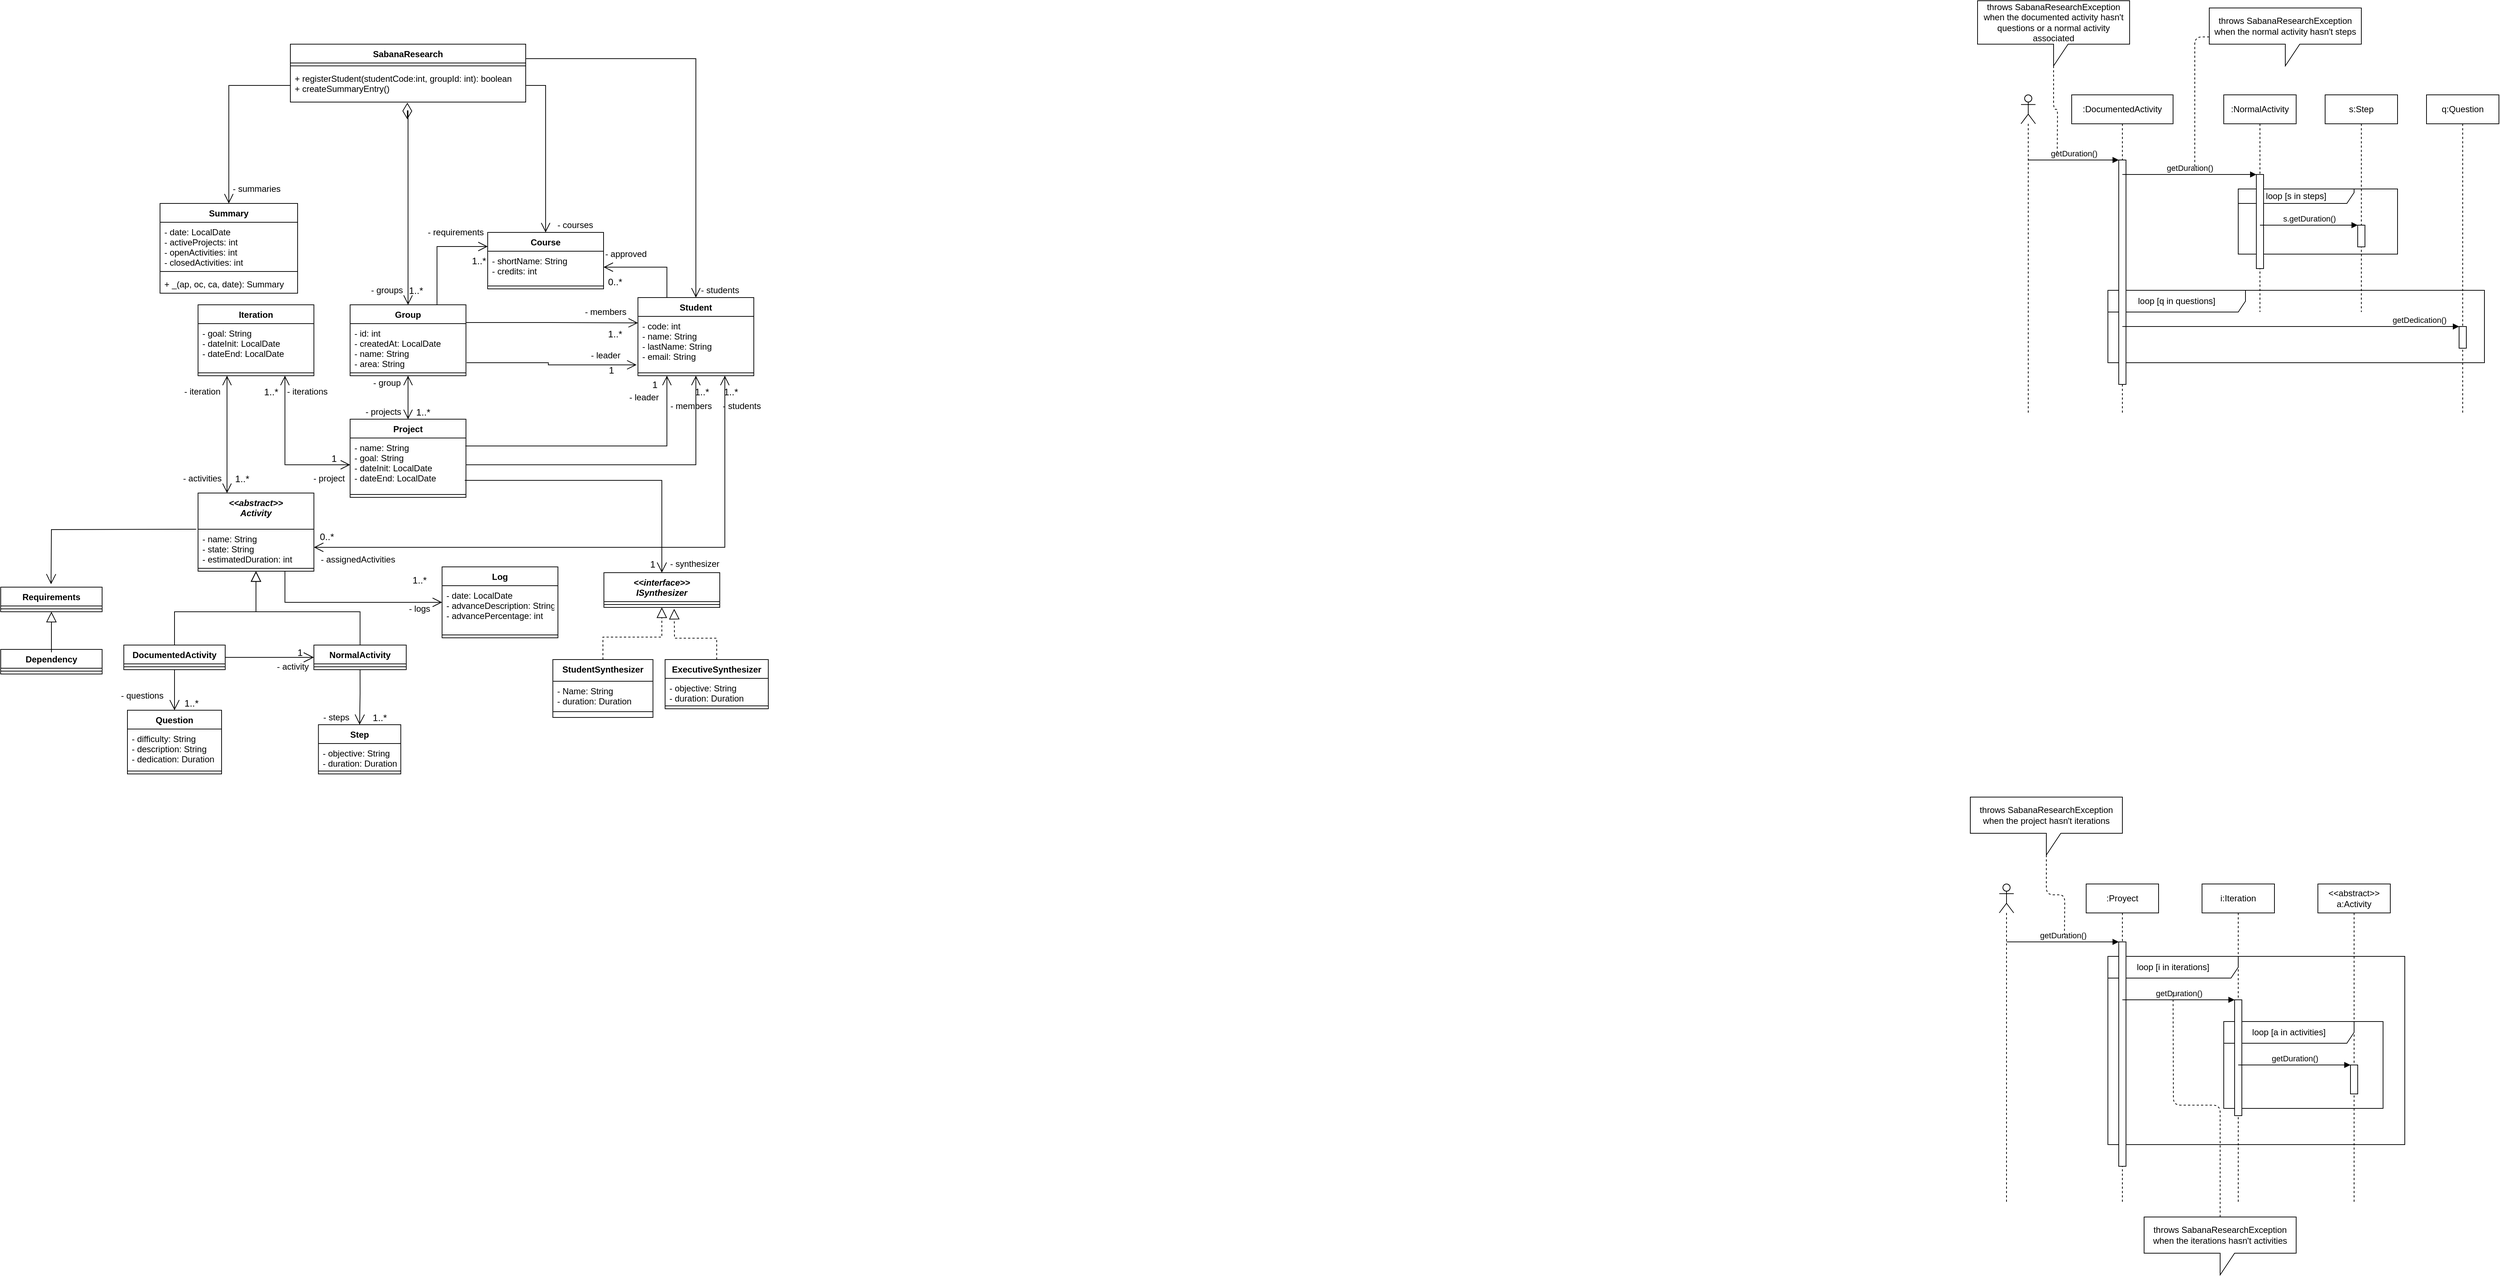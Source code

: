 <mxfile version="14.6.6" type="github">
  <diagram id="BMrYBfoX8CHqtKJXn9eS" name="Page-1">
    <mxGraphModel dx="4963" dy="1802" grid="1" gridSize="10" guides="1" tooltips="1" connect="1" arrows="1" fold="1" page="1" pageScale="1" pageWidth="850" pageHeight="1100" math="0" shadow="0">
      <root>
        <mxCell id="0" />
        <mxCell id="1" parent="0" />
        <mxCell id="fffcVS3mCHa0CQ3i0ZVS-40" value="loop [i in iterations]" style="shape=umlFrame;whiteSpace=wrap;html=1;width=180;height=30;" parent="1" vertex="1">
          <mxGeometry x="200" y="230" width="410" height="260" as="geometry" />
        </mxCell>
        <mxCell id="fffcVS3mCHa0CQ3i0ZVS-41" value="loop [a in activities]" style="shape=umlFrame;whiteSpace=wrap;html=1;width=180;height=30;" parent="1" vertex="1">
          <mxGeometry x="360" y="320" width="220" height="120" as="geometry" />
        </mxCell>
        <mxCell id="fffcVS3mCHa0CQ3i0ZVS-39" value="loop [q in questions]" style="shape=umlFrame;whiteSpace=wrap;html=1;width=190;height=30;" parent="1" vertex="1">
          <mxGeometry x="200" y="-690" width="520" height="100" as="geometry" />
        </mxCell>
        <mxCell id="fffcVS3mCHa0CQ3i0ZVS-33" value="loop [s in steps]" style="shape=umlFrame;whiteSpace=wrap;html=1;width=160;height=20;" parent="1" vertex="1">
          <mxGeometry x="380" y="-830" width="220" height="90" as="geometry" />
        </mxCell>
        <mxCell id="fffcVS3mCHa0CQ3i0ZVS-1" value="" style="shape=umlLifeline;participant=umlActor;perimeter=lifelinePerimeter;whiteSpace=wrap;html=1;container=1;collapsible=0;recursiveResize=0;verticalAlign=top;spacingTop=36;outlineConnect=0;" parent="1" vertex="1">
          <mxGeometry x="50" y="130" width="20" height="440" as="geometry" />
        </mxCell>
        <mxCell id="fffcVS3mCHa0CQ3i0ZVS-2" value=":Proyect" style="shape=umlLifeline;perimeter=lifelinePerimeter;whiteSpace=wrap;html=1;container=1;collapsible=0;recursiveResize=0;outlineConnect=0;" parent="1" vertex="1">
          <mxGeometry x="170" y="130" width="100" height="440" as="geometry" />
        </mxCell>
        <mxCell id="fffcVS3mCHa0CQ3i0ZVS-3" value="" style="html=1;points=[];perimeter=orthogonalPerimeter;" parent="fffcVS3mCHa0CQ3i0ZVS-2" vertex="1">
          <mxGeometry x="45" y="80" width="10" height="310" as="geometry" />
        </mxCell>
        <mxCell id="fffcVS3mCHa0CQ3i0ZVS-4" value="getDuration()" style="html=1;verticalAlign=bottom;endArrow=block;entryX=0;entryY=0;" parent="1" source="fffcVS3mCHa0CQ3i0ZVS-1" target="fffcVS3mCHa0CQ3i0ZVS-3" edge="1">
          <mxGeometry relative="1" as="geometry">
            <mxPoint x="145" y="210" as="sourcePoint" />
          </mxGeometry>
        </mxCell>
        <mxCell id="fffcVS3mCHa0CQ3i0ZVS-6" value="i:Iteration" style="shape=umlLifeline;perimeter=lifelinePerimeter;whiteSpace=wrap;html=1;container=1;collapsible=0;recursiveResize=0;outlineConnect=0;" parent="1" vertex="1">
          <mxGeometry x="330" y="130" width="100" height="440" as="geometry" />
        </mxCell>
        <mxCell id="fffcVS3mCHa0CQ3i0ZVS-8" value="" style="html=1;points=[];perimeter=orthogonalPerimeter;" parent="fffcVS3mCHa0CQ3i0ZVS-6" vertex="1">
          <mxGeometry x="45" y="160" width="10" height="160" as="geometry" />
        </mxCell>
        <mxCell id="fffcVS3mCHa0CQ3i0ZVS-9" value="getDuration()" style="html=1;verticalAlign=bottom;endArrow=block;entryX=0;entryY=0;" parent="1" source="fffcVS3mCHa0CQ3i0ZVS-2" target="fffcVS3mCHa0CQ3i0ZVS-8" edge="1">
          <mxGeometry relative="1" as="geometry">
            <mxPoint x="305" y="290" as="sourcePoint" />
          </mxGeometry>
        </mxCell>
        <mxCell id="fffcVS3mCHa0CQ3i0ZVS-11" value="&amp;lt;&amp;lt;abstract&amp;gt;&amp;gt;&lt;br&gt;a:Activity" style="shape=umlLifeline;perimeter=lifelinePerimeter;whiteSpace=wrap;html=1;container=1;collapsible=0;recursiveResize=0;outlineConnect=0;" parent="1" vertex="1">
          <mxGeometry x="490" y="130" width="100" height="440" as="geometry" />
        </mxCell>
        <mxCell id="fffcVS3mCHa0CQ3i0ZVS-13" value="" style="html=1;points=[];perimeter=orthogonalPerimeter;" parent="fffcVS3mCHa0CQ3i0ZVS-11" vertex="1">
          <mxGeometry x="45" y="250" width="10" height="40" as="geometry" />
        </mxCell>
        <mxCell id="fffcVS3mCHa0CQ3i0ZVS-14" value="getDuration()" style="html=1;verticalAlign=bottom;endArrow=block;entryX=0;entryY=0;" parent="1" source="fffcVS3mCHa0CQ3i0ZVS-6" target="fffcVS3mCHa0CQ3i0ZVS-13" edge="1">
          <mxGeometry relative="1" as="geometry">
            <mxPoint x="465" y="350" as="sourcePoint" />
          </mxGeometry>
        </mxCell>
        <mxCell id="fffcVS3mCHa0CQ3i0ZVS-16" value="" style="shape=umlLifeline;participant=umlActor;perimeter=lifelinePerimeter;whiteSpace=wrap;html=1;container=1;collapsible=0;recursiveResize=0;verticalAlign=top;spacingTop=36;outlineConnect=0;" parent="1" vertex="1">
          <mxGeometry x="80" y="-960" width="20" height="440" as="geometry" />
        </mxCell>
        <mxCell id="fffcVS3mCHa0CQ3i0ZVS-17" value=":DocumentedActivity" style="shape=umlLifeline;perimeter=lifelinePerimeter;whiteSpace=wrap;html=1;container=1;collapsible=0;recursiveResize=0;outlineConnect=0;" parent="1" vertex="1">
          <mxGeometry x="150" y="-960" width="140" height="440" as="geometry" />
        </mxCell>
        <mxCell id="fffcVS3mCHa0CQ3i0ZVS-18" value="" style="html=1;points=[];perimeter=orthogonalPerimeter;" parent="fffcVS3mCHa0CQ3i0ZVS-17" vertex="1">
          <mxGeometry x="65" y="90" width="10" height="310" as="geometry" />
        </mxCell>
        <mxCell id="fffcVS3mCHa0CQ3i0ZVS-19" value="getDuration()" style="html=1;verticalAlign=bottom;endArrow=block;entryX=0;entryY=0;" parent="1" source="fffcVS3mCHa0CQ3i0ZVS-16" target="fffcVS3mCHa0CQ3i0ZVS-18" edge="1">
          <mxGeometry relative="1" as="geometry">
            <mxPoint x="155" y="-870" as="sourcePoint" />
          </mxGeometry>
        </mxCell>
        <mxCell id="fffcVS3mCHa0CQ3i0ZVS-21" value=":NormalActivity" style="shape=umlLifeline;perimeter=lifelinePerimeter;whiteSpace=wrap;html=1;container=1;collapsible=0;recursiveResize=0;outlineConnect=0;" parent="1" vertex="1">
          <mxGeometry x="360" y="-960" width="100" height="300" as="geometry" />
        </mxCell>
        <mxCell id="fffcVS3mCHa0CQ3i0ZVS-22" value="" style="html=1;points=[];perimeter=orthogonalPerimeter;" parent="fffcVS3mCHa0CQ3i0ZVS-21" vertex="1">
          <mxGeometry x="45" y="110" width="10" height="130" as="geometry" />
        </mxCell>
        <mxCell id="fffcVS3mCHa0CQ3i0ZVS-23" value="getDuration()" style="html=1;verticalAlign=bottom;endArrow=block;entryX=0;entryY=0;" parent="1" source="fffcVS3mCHa0CQ3i0ZVS-17" target="fffcVS3mCHa0CQ3i0ZVS-22" edge="1">
          <mxGeometry relative="1" as="geometry">
            <mxPoint x="335" y="-850" as="sourcePoint" />
          </mxGeometry>
        </mxCell>
        <mxCell id="fffcVS3mCHa0CQ3i0ZVS-25" value="s:Step" style="shape=umlLifeline;perimeter=lifelinePerimeter;whiteSpace=wrap;html=1;container=1;collapsible=0;recursiveResize=0;outlineConnect=0;" parent="1" vertex="1">
          <mxGeometry x="500" y="-960" width="100" height="300" as="geometry" />
        </mxCell>
        <mxCell id="fffcVS3mCHa0CQ3i0ZVS-30" value="" style="html=1;points=[];perimeter=orthogonalPerimeter;" parent="fffcVS3mCHa0CQ3i0ZVS-25" vertex="1">
          <mxGeometry x="45" y="180" width="10" height="30" as="geometry" />
        </mxCell>
        <mxCell id="fffcVS3mCHa0CQ3i0ZVS-31" value="s.getDuration()" style="html=1;verticalAlign=bottom;endArrow=block;entryX=0;entryY=0;" parent="1" source="fffcVS3mCHa0CQ3i0ZVS-21" target="fffcVS3mCHa0CQ3i0ZVS-30" edge="1">
          <mxGeometry relative="1" as="geometry">
            <mxPoint x="475" y="-830" as="sourcePoint" />
          </mxGeometry>
        </mxCell>
        <mxCell id="fffcVS3mCHa0CQ3i0ZVS-34" value="q:Question" style="shape=umlLifeline;perimeter=lifelinePerimeter;whiteSpace=wrap;html=1;container=1;collapsible=0;recursiveResize=0;outlineConnect=0;" parent="1" vertex="1">
          <mxGeometry x="640" y="-960" width="100" height="440" as="geometry" />
        </mxCell>
        <mxCell id="fffcVS3mCHa0CQ3i0ZVS-36" value="" style="html=1;points=[];perimeter=orthogonalPerimeter;" parent="fffcVS3mCHa0CQ3i0ZVS-34" vertex="1">
          <mxGeometry x="45" y="320" width="10" height="30" as="geometry" />
        </mxCell>
        <mxCell id="fffcVS3mCHa0CQ3i0ZVS-37" value="getDedication()" style="html=1;verticalAlign=bottom;endArrow=block;entryX=0;entryY=0;" parent="1" source="fffcVS3mCHa0CQ3i0ZVS-17" target="fffcVS3mCHa0CQ3i0ZVS-36" edge="1">
          <mxGeometry x="0.764" relative="1" as="geometry">
            <mxPoint x="615" y="-640" as="sourcePoint" />
            <mxPoint as="offset" />
          </mxGeometry>
        </mxCell>
        <mxCell id="fffcVS3mCHa0CQ3i0ZVS-46" style="edgeStyle=orthogonalEdgeStyle;rounded=1;orthogonalLoop=1;jettySize=auto;html=1;dashed=1;endArrow=none;endFill=0;" parent="1" source="fffcVS3mCHa0CQ3i0ZVS-43" edge="1">
          <mxGeometry relative="1" as="geometry">
            <mxPoint x="140" y="200" as="targetPoint" />
          </mxGeometry>
        </mxCell>
        <mxCell id="fffcVS3mCHa0CQ3i0ZVS-43" value="throws SabanaResearchException&lt;br&gt;when the project hasn&#39;t iterations" style="shape=callout;whiteSpace=wrap;html=1;perimeter=calloutPerimeter;" parent="1" vertex="1">
          <mxGeometry x="10" y="10" width="210" height="80" as="geometry" />
        </mxCell>
        <mxCell id="fffcVS3mCHa0CQ3i0ZVS-48" style="edgeStyle=orthogonalEdgeStyle;rounded=1;orthogonalLoop=1;jettySize=auto;html=1;dashed=1;endArrow=none;endFill=0;" parent="1" source="fffcVS3mCHa0CQ3i0ZVS-47" edge="1">
          <mxGeometry relative="1" as="geometry">
            <mxPoint x="290" y="280" as="targetPoint" />
          </mxGeometry>
        </mxCell>
        <mxCell id="fffcVS3mCHa0CQ3i0ZVS-47" value="throws SabanaResearchException&lt;br&gt;when the iterations hasn&#39;t activities" style="shape=callout;whiteSpace=wrap;html=1;perimeter=calloutPerimeter;" parent="1" vertex="1">
          <mxGeometry x="250" y="590" width="210" height="80" as="geometry" />
        </mxCell>
        <mxCell id="fffcVS3mCHa0CQ3i0ZVS-50" style="edgeStyle=orthogonalEdgeStyle;rounded=1;orthogonalLoop=1;jettySize=auto;html=1;dashed=1;endArrow=none;endFill=0;" parent="1" source="fffcVS3mCHa0CQ3i0ZVS-49" edge="1">
          <mxGeometry relative="1" as="geometry">
            <mxPoint x="130" y="-880" as="targetPoint" />
          </mxGeometry>
        </mxCell>
        <mxCell id="fffcVS3mCHa0CQ3i0ZVS-49" value="throws SabanaResearchException&lt;br&gt;when the documented activity hasn&#39;t questions or a normal activity associated" style="shape=callout;whiteSpace=wrap;html=1;perimeter=calloutPerimeter;" parent="1" vertex="1">
          <mxGeometry x="20" y="-1090" width="210" height="90" as="geometry" />
        </mxCell>
        <mxCell id="fffcVS3mCHa0CQ3i0ZVS-52" style="edgeStyle=orthogonalEdgeStyle;rounded=1;orthogonalLoop=1;jettySize=auto;html=1;dashed=1;endArrow=none;endFill=0;" parent="1" source="fffcVS3mCHa0CQ3i0ZVS-51" edge="1">
          <mxGeometry relative="1" as="geometry">
            <mxPoint x="320" y="-860" as="targetPoint" />
          </mxGeometry>
        </mxCell>
        <mxCell id="fffcVS3mCHa0CQ3i0ZVS-51" value="throws SabanaResearchException&lt;br&gt;when the normal activity hasn&#39;t steps" style="shape=callout;whiteSpace=wrap;html=1;perimeter=calloutPerimeter;" parent="1" vertex="1">
          <mxGeometry x="340" y="-1080" width="210" height="80" as="geometry" />
        </mxCell>
        <mxCell id="fffcVS3mCHa0CQ3i0ZVS-53" style="edgeStyle=orthogonalEdgeStyle;rounded=0;orthogonalLoop=1;jettySize=auto;html=1;exitX=1;exitY=0.5;exitDx=0;exitDy=0;entryX=0.5;entryY=0;entryDx=0;entryDy=0;endArrow=open;endFill=0;endSize=11;" parent="1" source="fffcVS3mCHa0CQ3i0ZVS-124" target="fffcVS3mCHa0CQ3i0ZVS-57" edge="1">
          <mxGeometry relative="1" as="geometry">
            <mxPoint x="-2067.5" y="-887.5" as="sourcePoint" />
          </mxGeometry>
        </mxCell>
        <mxCell id="fffcVS3mCHa0CQ3i0ZVS-54" style="edgeStyle=orthogonalEdgeStyle;rounded=0;orthogonalLoop=1;jettySize=auto;html=1;exitX=1;exitY=0.25;exitDx=0;exitDy=0;entryX=0.5;entryY=0;entryDx=0;entryDy=0;endArrow=open;endFill=0;endSize=11;" parent="1" source="fffcVS3mCHa0CQ3i0ZVS-122" target="fffcVS3mCHa0CQ3i0ZVS-68" edge="1">
          <mxGeometry relative="1" as="geometry">
            <mxPoint x="-2067.5" y="-922.5" as="sourcePoint" />
          </mxGeometry>
        </mxCell>
        <mxCell id="fffcVS3mCHa0CQ3i0ZVS-55" style="edgeStyle=orthogonalEdgeStyle;rounded=0;orthogonalLoop=1;jettySize=auto;html=1;entryX=0.5;entryY=0;entryDx=0;entryDy=0;endArrow=open;endFill=0;endSize=11;startArrow=diamondThin;startFill=0;startSize=20;exitX=0.497;exitY=1.018;exitDx=0;exitDy=0;exitPerimeter=0;" parent="1" source="fffcVS3mCHa0CQ3i0ZVS-124" target="fffcVS3mCHa0CQ3i0ZVS-63" edge="1">
          <mxGeometry relative="1" as="geometry">
            <mxPoint x="-2147.5" y="-930" as="sourcePoint" />
            <Array as="points">
              <mxPoint x="-2148" y="-938" />
              <mxPoint x="-2148" y="-938" />
            </Array>
          </mxGeometry>
        </mxCell>
        <mxCell id="fffcVS3mCHa0CQ3i0ZVS-56" style="edgeStyle=orthogonalEdgeStyle;rounded=0;orthogonalLoop=1;jettySize=auto;html=1;exitX=0;exitY=0.5;exitDx=0;exitDy=0;entryX=0.5;entryY=0;entryDx=0;entryDy=0;endArrow=open;endFill=0;endSize=11;" parent="1" source="fffcVS3mCHa0CQ3i0ZVS-124" target="fffcVS3mCHa0CQ3i0ZVS-125" edge="1">
          <mxGeometry relative="1" as="geometry">
            <mxPoint x="-2227.5" y="-905" as="sourcePoint" />
            <mxPoint x="-2397.5" y="-810" as="targetPoint" />
          </mxGeometry>
        </mxCell>
        <mxCell id="fffcVS3mCHa0CQ3i0ZVS-57" value="Course" style="swimlane;fontStyle=1;align=center;verticalAlign=top;childLayout=stackLayout;horizontal=1;startSize=26;horizontalStack=0;resizeParent=1;resizeParentMax=0;resizeLast=0;collapsible=1;marginBottom=0;" parent="1" vertex="1">
          <mxGeometry x="-2037.5" y="-770" width="160" height="78" as="geometry" />
        </mxCell>
        <mxCell id="fffcVS3mCHa0CQ3i0ZVS-58" value="- shortName: String&#xa;- credits: int" style="text;strokeColor=none;fillColor=none;align=left;verticalAlign=top;spacingLeft=4;spacingRight=4;overflow=hidden;rotatable=0;points=[[0,0.5],[1,0.5]];portConstraint=eastwest;" parent="fffcVS3mCHa0CQ3i0ZVS-57" vertex="1">
          <mxGeometry y="26" width="160" height="44" as="geometry" />
        </mxCell>
        <mxCell id="fffcVS3mCHa0CQ3i0ZVS-59" value="" style="line;strokeWidth=1;fillColor=none;align=left;verticalAlign=middle;spacingTop=-1;spacingLeft=3;spacingRight=3;rotatable=0;labelPosition=right;points=[];portConstraint=eastwest;" parent="fffcVS3mCHa0CQ3i0ZVS-57" vertex="1">
          <mxGeometry y="70" width="160" height="8" as="geometry" />
        </mxCell>
        <mxCell id="fffcVS3mCHa0CQ3i0ZVS-60" style="edgeStyle=orthogonalEdgeStyle;rounded=0;orthogonalLoop=1;jettySize=auto;html=1;exitX=1;exitY=0.25;exitDx=0;exitDy=0;entryX=0;entryY=0.122;entryDx=0;entryDy=0;entryPerimeter=0;endArrow=open;endFill=0;endSize=11;" parent="1" source="fffcVS3mCHa0CQ3i0ZVS-63" target="fffcVS3mCHa0CQ3i0ZVS-69" edge="1">
          <mxGeometry relative="1" as="geometry" />
        </mxCell>
        <mxCell id="fffcVS3mCHa0CQ3i0ZVS-61" style="edgeStyle=orthogonalEdgeStyle;rounded=0;orthogonalLoop=1;jettySize=auto;html=1;exitX=0.75;exitY=0;exitDx=0;exitDy=0;entryX=0;entryY=0.25;entryDx=0;entryDy=0;endArrow=open;endFill=0;endSize=11;" parent="1" source="fffcVS3mCHa0CQ3i0ZVS-63" target="fffcVS3mCHa0CQ3i0ZVS-57" edge="1">
          <mxGeometry relative="1" as="geometry" />
        </mxCell>
        <mxCell id="fffcVS3mCHa0CQ3i0ZVS-62" style="edgeStyle=orthogonalEdgeStyle;rounded=0;orthogonalLoop=1;jettySize=auto;html=1;exitX=0.5;exitY=1;exitDx=0;exitDy=0;endArrow=open;endFill=0;endSize=11;startArrow=open;startFill=0;startSize=11;" parent="1" source="fffcVS3mCHa0CQ3i0ZVS-63" target="fffcVS3mCHa0CQ3i0ZVS-71" edge="1">
          <mxGeometry relative="1" as="geometry" />
        </mxCell>
        <mxCell id="fffcVS3mCHa0CQ3i0ZVS-63" value="Group" style="swimlane;fontStyle=1;align=center;verticalAlign=top;childLayout=stackLayout;horizontal=1;startSize=26;horizontalStack=0;resizeParent=1;resizeParentMax=0;resizeLast=0;collapsible=1;marginBottom=0;" parent="1" vertex="1">
          <mxGeometry x="-2227.5" y="-670" width="160" height="98" as="geometry" />
        </mxCell>
        <mxCell id="fffcVS3mCHa0CQ3i0ZVS-64" value="- id: int&#xa;- createdAt: LocalDate&#xa;- name: String&#xa;- area: String" style="text;strokeColor=none;fillColor=none;align=left;verticalAlign=top;spacingLeft=4;spacingRight=4;overflow=hidden;rotatable=0;points=[[0,0.5],[1,0.5]];portConstraint=eastwest;" parent="fffcVS3mCHa0CQ3i0ZVS-63" vertex="1">
          <mxGeometry y="26" width="160" height="64" as="geometry" />
        </mxCell>
        <mxCell id="fffcVS3mCHa0CQ3i0ZVS-65" value="" style="line;strokeWidth=1;fillColor=none;align=left;verticalAlign=middle;spacingTop=-1;spacingLeft=3;spacingRight=3;rotatable=0;labelPosition=right;points=[];portConstraint=eastwest;" parent="fffcVS3mCHa0CQ3i0ZVS-63" vertex="1">
          <mxGeometry y="90" width="160" height="8" as="geometry" />
        </mxCell>
        <mxCell id="fffcVS3mCHa0CQ3i0ZVS-66" style="edgeStyle=orthogonalEdgeStyle;rounded=0;orthogonalLoop=1;jettySize=auto;html=1;exitX=0.25;exitY=0;exitDx=0;exitDy=0;entryX=1;entryY=0.5;entryDx=0;entryDy=0;endArrow=open;endFill=0;endSize=11;" parent="1" source="fffcVS3mCHa0CQ3i0ZVS-68" target="fffcVS3mCHa0CQ3i0ZVS-58" edge="1">
          <mxGeometry relative="1" as="geometry" />
        </mxCell>
        <mxCell id="fffcVS3mCHa0CQ3i0ZVS-67" style="edgeStyle=orthogonalEdgeStyle;rounded=0;orthogonalLoop=1;jettySize=auto;html=1;exitX=0.75;exitY=1;exitDx=0;exitDy=0;entryX=1;entryY=0.5;entryDx=0;entryDy=0;endArrow=open;endFill=0;endSize=11;startArrow=open;startFill=0;startSize=11;" parent="1" source="fffcVS3mCHa0CQ3i0ZVS-68" target="fffcVS3mCHa0CQ3i0ZVS-80" edge="1">
          <mxGeometry relative="1" as="geometry" />
        </mxCell>
        <mxCell id="fffcVS3mCHa0CQ3i0ZVS-68" value="Student" style="swimlane;fontStyle=1;align=center;verticalAlign=top;childLayout=stackLayout;horizontal=1;startSize=26;horizontalStack=0;resizeParent=1;resizeParentMax=0;resizeLast=0;collapsible=1;marginBottom=0;" parent="1" vertex="1">
          <mxGeometry x="-1830" y="-680" width="160" height="108" as="geometry" />
        </mxCell>
        <mxCell id="fffcVS3mCHa0CQ3i0ZVS-69" value="- code: int&#xa;- name: String&#xa;- lastName: String&#xa;- email: String&#xa;" style="text;strokeColor=none;fillColor=none;align=left;verticalAlign=top;spacingLeft=4;spacingRight=4;overflow=hidden;rotatable=0;points=[[0,0.5],[1,0.5]];portConstraint=eastwest;" parent="fffcVS3mCHa0CQ3i0ZVS-68" vertex="1">
          <mxGeometry y="26" width="160" height="74" as="geometry" />
        </mxCell>
        <mxCell id="fffcVS3mCHa0CQ3i0ZVS-70" value="" style="line;strokeWidth=1;fillColor=none;align=left;verticalAlign=middle;spacingTop=-1;spacingLeft=3;spacingRight=3;rotatable=0;labelPosition=right;points=[];portConstraint=eastwest;" parent="fffcVS3mCHa0CQ3i0ZVS-68" vertex="1">
          <mxGeometry y="100" width="160" height="8" as="geometry" />
        </mxCell>
        <mxCell id="fffcVS3mCHa0CQ3i0ZVS-71" value="Project" style="swimlane;fontStyle=1;align=center;verticalAlign=top;childLayout=stackLayout;horizontal=1;startSize=26;horizontalStack=0;resizeParent=1;resizeParentMax=0;resizeLast=0;collapsible=1;marginBottom=0;" parent="1" vertex="1">
          <mxGeometry x="-2227.5" y="-512" width="160" height="108" as="geometry" />
        </mxCell>
        <mxCell id="fffcVS3mCHa0CQ3i0ZVS-72" value="- name: String&#xa;- goal: String&#xa;- dateInit: LocalDate&#xa;- dateEnd: LocalDate" style="text;strokeColor=none;fillColor=none;align=left;verticalAlign=top;spacingLeft=4;spacingRight=4;overflow=hidden;rotatable=0;points=[[0,0.5],[1,0.5]];portConstraint=eastwest;" parent="fffcVS3mCHa0CQ3i0ZVS-71" vertex="1">
          <mxGeometry y="26" width="160" height="74" as="geometry" />
        </mxCell>
        <mxCell id="fffcVS3mCHa0CQ3i0ZVS-73" value="" style="line;strokeWidth=1;fillColor=none;align=left;verticalAlign=middle;spacingTop=-1;spacingLeft=3;spacingRight=3;rotatable=0;labelPosition=right;points=[];portConstraint=eastwest;" parent="fffcVS3mCHa0CQ3i0ZVS-71" vertex="1">
          <mxGeometry y="100" width="160" height="8" as="geometry" />
        </mxCell>
        <mxCell id="fffcVS3mCHa0CQ3i0ZVS-74" style="edgeStyle=orthogonalEdgeStyle;rounded=0;orthogonalLoop=1;jettySize=auto;html=1;exitX=0.25;exitY=1;exitDx=0;exitDy=0;entryX=0.25;entryY=0;entryDx=0;entryDy=0;endArrow=open;endFill=0;endSize=11;startArrow=open;startFill=0;startSize=11;" parent="1" source="fffcVS3mCHa0CQ3i0ZVS-75" target="fffcVS3mCHa0CQ3i0ZVS-79" edge="1">
          <mxGeometry relative="1" as="geometry" />
        </mxCell>
        <mxCell id="fffcVS3mCHa0CQ3i0ZVS-75" value="Iteration" style="swimlane;fontStyle=1;align=center;verticalAlign=top;childLayout=stackLayout;horizontal=1;startSize=26;horizontalStack=0;resizeParent=1;resizeParentMax=0;resizeLast=0;collapsible=1;marginBottom=0;" parent="1" vertex="1">
          <mxGeometry x="-2437.5" y="-670" width="160" height="98" as="geometry" />
        </mxCell>
        <mxCell id="fffcVS3mCHa0CQ3i0ZVS-76" value="- goal: String&#xa;- dateInit: LocalDate&#xa;- dateEnd: LocalDate" style="text;strokeColor=none;fillColor=none;align=left;verticalAlign=top;spacingLeft=4;spacingRight=4;overflow=hidden;rotatable=0;points=[[0,0.5],[1,0.5]];portConstraint=eastwest;" parent="fffcVS3mCHa0CQ3i0ZVS-75" vertex="1">
          <mxGeometry y="26" width="160" height="64" as="geometry" />
        </mxCell>
        <mxCell id="fffcVS3mCHa0CQ3i0ZVS-77" value="" style="line;strokeWidth=1;fillColor=none;align=left;verticalAlign=middle;spacingTop=-1;spacingLeft=3;spacingRight=3;rotatable=0;labelPosition=right;points=[];portConstraint=eastwest;" parent="fffcVS3mCHa0CQ3i0ZVS-75" vertex="1">
          <mxGeometry y="90" width="160" height="8" as="geometry" />
        </mxCell>
        <mxCell id="fffcVS3mCHa0CQ3i0ZVS-78" style="edgeStyle=orthogonalEdgeStyle;rounded=0;orthogonalLoop=1;jettySize=auto;html=1;exitX=0.75;exitY=1;exitDx=0;exitDy=0;entryX=0;entryY=0.5;entryDx=0;entryDy=0;endArrow=open;endFill=0;endSize=11;" parent="1" source="fffcVS3mCHa0CQ3i0ZVS-79" target="fffcVS3mCHa0CQ3i0ZVS-82" edge="1">
          <mxGeometry relative="1" as="geometry" />
        </mxCell>
        <mxCell id="fffcVS3mCHa0CQ3i0ZVS-79" value="&lt;&lt;abstract&gt;&gt;&#xa;Activity" style="swimlane;fontStyle=3;align=center;verticalAlign=top;childLayout=stackLayout;horizontal=1;startSize=50;horizontalStack=0;resizeParent=1;resizeParentMax=0;resizeLast=0;collapsible=1;marginBottom=0;" parent="1" vertex="1">
          <mxGeometry x="-2437.5" y="-410" width="160" height="108" as="geometry" />
        </mxCell>
        <mxCell id="fffcVS3mCHa0CQ3i0ZVS-80" value="- name: String&#xa;- state: String&#xa;- estimatedDuration: int" style="text;strokeColor=none;fillColor=none;align=left;verticalAlign=top;spacingLeft=4;spacingRight=4;overflow=hidden;rotatable=0;points=[[0,0.5],[1,0.5]];portConstraint=eastwest;" parent="fffcVS3mCHa0CQ3i0ZVS-79" vertex="1">
          <mxGeometry y="50" width="160" height="50" as="geometry" />
        </mxCell>
        <mxCell id="fffcVS3mCHa0CQ3i0ZVS-81" value="" style="line;strokeWidth=1;fillColor=none;align=left;verticalAlign=middle;spacingTop=-1;spacingLeft=3;spacingRight=3;rotatable=0;labelPosition=right;points=[];portConstraint=eastwest;" parent="fffcVS3mCHa0CQ3i0ZVS-79" vertex="1">
          <mxGeometry y="100" width="160" height="8" as="geometry" />
        </mxCell>
        <mxCell id="fffcVS3mCHa0CQ3i0ZVS-82" value="Log" style="swimlane;fontStyle=1;align=center;verticalAlign=top;childLayout=stackLayout;horizontal=1;startSize=26;horizontalStack=0;resizeParent=1;resizeParentMax=0;resizeLast=0;collapsible=1;marginBottom=0;" parent="1" vertex="1">
          <mxGeometry x="-2100.5" y="-308" width="160" height="98" as="geometry" />
        </mxCell>
        <mxCell id="fffcVS3mCHa0CQ3i0ZVS-83" value="- date: LocalDate&#xa;- advanceDescription: String&#xa;- advancePercentage: int" style="text;strokeColor=none;fillColor=none;align=left;verticalAlign=top;spacingLeft=4;spacingRight=4;overflow=hidden;rotatable=0;points=[[0,0.5],[1,0.5]];portConstraint=eastwest;" parent="fffcVS3mCHa0CQ3i0ZVS-82" vertex="1">
          <mxGeometry y="26" width="160" height="64" as="geometry" />
        </mxCell>
        <mxCell id="fffcVS3mCHa0CQ3i0ZVS-84" value="" style="line;strokeWidth=1;fillColor=none;align=left;verticalAlign=middle;spacingTop=-1;spacingLeft=3;spacingRight=3;rotatable=0;labelPosition=right;points=[];portConstraint=eastwest;" parent="fffcVS3mCHa0CQ3i0ZVS-82" vertex="1">
          <mxGeometry y="90" width="160" height="8" as="geometry" />
        </mxCell>
        <mxCell id="fffcVS3mCHa0CQ3i0ZVS-85" style="edgeStyle=orthogonalEdgeStyle;rounded=0;orthogonalLoop=1;jettySize=auto;html=1;exitX=1.006;exitY=0.844;exitDx=0;exitDy=0;entryX=-0.012;entryY=0.905;entryDx=0;entryDy=0;endArrow=open;endFill=0;endSize=11;entryPerimeter=0;exitPerimeter=0;" parent="1" source="fffcVS3mCHa0CQ3i0ZVS-64" target="fffcVS3mCHa0CQ3i0ZVS-69" edge="1">
          <mxGeometry relative="1" as="geometry" />
        </mxCell>
        <mxCell id="fffcVS3mCHa0CQ3i0ZVS-86" style="edgeStyle=orthogonalEdgeStyle;rounded=0;orthogonalLoop=1;jettySize=auto;html=1;exitX=0;exitY=0.5;exitDx=0;exitDy=0;entryX=0.75;entryY=1;entryDx=0;entryDy=0;endArrow=open;endFill=0;endSize=11;startArrow=open;startFill=0;startSize=11;" parent="1" source="fffcVS3mCHa0CQ3i0ZVS-72" target="fffcVS3mCHa0CQ3i0ZVS-75" edge="1">
          <mxGeometry relative="1" as="geometry" />
        </mxCell>
        <mxCell id="fffcVS3mCHa0CQ3i0ZVS-87" value="1..*" style="text;html=1;align=center;verticalAlign=middle;resizable=0;points=[];autosize=1;strokeWidth=1;fontSize=13;" parent="1" vertex="1">
          <mxGeometry x="-2157.5" y="-700" width="40" height="20" as="geometry" />
        </mxCell>
        <mxCell id="fffcVS3mCHa0CQ3i0ZVS-88" value="- groups" style="text;html=1;align=center;verticalAlign=middle;resizable=0;points=[];autosize=1;strokeWidth=1;fontSize=12;" parent="1" vertex="1">
          <mxGeometry x="-2207.5" y="-700" width="60" height="20" as="geometry" />
        </mxCell>
        <mxCell id="fffcVS3mCHa0CQ3i0ZVS-89" value="- courses" style="text;html=1;align=center;verticalAlign=middle;resizable=0;points=[];autosize=1;strokeWidth=1;fontSize=12;" parent="1" vertex="1">
          <mxGeometry x="-1947.5" y="-790" width="60" height="20" as="geometry" />
        </mxCell>
        <mxCell id="fffcVS3mCHa0CQ3i0ZVS-90" value="- students" style="text;html=1;align=center;verticalAlign=middle;resizable=0;points=[];autosize=1;strokeWidth=1;fontSize=12;" parent="1" vertex="1">
          <mxGeometry x="-1752.5" y="-700" width="70" height="20" as="geometry" />
        </mxCell>
        <mxCell id="fffcVS3mCHa0CQ3i0ZVS-91" value="- summaries" style="text;html=1;align=center;verticalAlign=middle;resizable=0;points=[];autosize=1;strokeWidth=1;fontSize=12;" parent="1" vertex="1">
          <mxGeometry x="-2397.5" y="-840" width="80" height="20" as="geometry" />
        </mxCell>
        <mxCell id="fffcVS3mCHa0CQ3i0ZVS-92" value="- group" style="text;html=1;align=center;verticalAlign=middle;resizable=0;points=[];autosize=1;strokeWidth=1;fontSize=12;" parent="1" vertex="1">
          <mxGeometry x="-2202.5" y="-572" width="50" height="20" as="geometry" />
        </mxCell>
        <mxCell id="fffcVS3mCHa0CQ3i0ZVS-93" value="- projects" style="text;html=1;align=center;verticalAlign=middle;resizable=0;points=[];autosize=1;strokeWidth=1;fontSize=12;" parent="1" vertex="1">
          <mxGeometry x="-2212.5" y="-532" width="60" height="20" as="geometry" />
        </mxCell>
        <mxCell id="fffcVS3mCHa0CQ3i0ZVS-94" value="- project" style="text;html=1;align=center;verticalAlign=middle;resizable=0;points=[];autosize=1;strokeWidth=1;fontSize=12;" parent="1" vertex="1">
          <mxGeometry x="-2287.5" y="-440" width="60" height="20" as="geometry" />
        </mxCell>
        <mxCell id="fffcVS3mCHa0CQ3i0ZVS-95" value="- iterations" style="text;html=1;align=center;verticalAlign=middle;resizable=0;points=[];autosize=1;strokeWidth=1;fontSize=12;" parent="1" vertex="1">
          <mxGeometry x="-2322.5" y="-560" width="70" height="20" as="geometry" />
        </mxCell>
        <mxCell id="fffcVS3mCHa0CQ3i0ZVS-96" value="- iteration" style="text;html=1;align=center;verticalAlign=middle;resizable=0;points=[];autosize=1;strokeWidth=1;fontSize=12;" parent="1" vertex="1">
          <mxGeometry x="-2467.5" y="-560" width="70" height="20" as="geometry" />
        </mxCell>
        <mxCell id="fffcVS3mCHa0CQ3i0ZVS-97" value="- activities" style="text;html=1;align=center;verticalAlign=middle;resizable=0;points=[];autosize=1;strokeWidth=1;fontSize=12;" parent="1" vertex="1">
          <mxGeometry x="-2467.5" y="-440" width="70" height="20" as="geometry" />
        </mxCell>
        <mxCell id="fffcVS3mCHa0CQ3i0ZVS-98" value="- logs" style="text;html=1;align=center;verticalAlign=middle;resizable=0;points=[];autosize=1;strokeWidth=1;fontSize=12;" parent="1" vertex="1">
          <mxGeometry x="-2152.5" y="-260" width="40" height="20" as="geometry" />
        </mxCell>
        <mxCell id="fffcVS3mCHa0CQ3i0ZVS-99" value="1..*" style="text;html=1;align=center;verticalAlign=middle;resizable=0;points=[];autosize=1;strokeWidth=1;fontSize=13;" parent="1" vertex="1">
          <mxGeometry x="-2147.5" y="-532" width="40" height="20" as="geometry" />
        </mxCell>
        <mxCell id="fffcVS3mCHa0CQ3i0ZVS-100" value="1..*" style="text;html=1;align=center;verticalAlign=middle;resizable=0;points=[];autosize=1;strokeWidth=1;fontSize=13;" parent="1" vertex="1">
          <mxGeometry x="-2152.5" y="-300" width="40" height="20" as="geometry" />
        </mxCell>
        <mxCell id="fffcVS3mCHa0CQ3i0ZVS-101" value="1..*" style="text;html=1;align=center;verticalAlign=middle;resizable=0;points=[];autosize=1;strokeWidth=1;fontSize=13;" parent="1" vertex="1">
          <mxGeometry x="-2397.5" y="-440" width="40" height="20" as="geometry" />
        </mxCell>
        <mxCell id="fffcVS3mCHa0CQ3i0ZVS-102" value="1..*" style="text;html=1;align=center;verticalAlign=middle;resizable=0;points=[];autosize=1;strokeWidth=1;fontSize=13;" parent="1" vertex="1">
          <mxGeometry x="-2357.5" y="-560" width="40" height="20" as="geometry" />
        </mxCell>
        <mxCell id="fffcVS3mCHa0CQ3i0ZVS-103" value="1..*" style="text;html=1;align=center;verticalAlign=middle;resizable=0;points=[];autosize=1;strokeWidth=1;fontSize=13;" parent="1" vertex="1">
          <mxGeometry x="-1722.5" y="-560" width="40" height="20" as="geometry" />
        </mxCell>
        <mxCell id="fffcVS3mCHa0CQ3i0ZVS-104" value="- students" style="text;html=1;align=center;verticalAlign=middle;resizable=0;points=[];autosize=1;strokeWidth=1;fontSize=12;" parent="1" vertex="1">
          <mxGeometry x="-1722.5" y="-540" width="70" height="20" as="geometry" />
        </mxCell>
        <mxCell id="fffcVS3mCHa0CQ3i0ZVS-105" value="1..*" style="text;html=1;align=center;verticalAlign=middle;resizable=0;points=[];autosize=1;strokeWidth=1;fontSize=13;" parent="1" vertex="1">
          <mxGeometry x="-2070.5" y="-741" width="40" height="20" as="geometry" />
        </mxCell>
        <mxCell id="fffcVS3mCHa0CQ3i0ZVS-106" value="- requirements" style="text;html=1;align=center;verticalAlign=middle;resizable=0;points=[];autosize=1;strokeWidth=1;fontSize=12;" parent="1" vertex="1">
          <mxGeometry x="-2127.5" y="-780" width="90" height="20" as="geometry" />
        </mxCell>
        <mxCell id="fffcVS3mCHa0CQ3i0ZVS-107" value="- approved" style="text;html=1;align=center;verticalAlign=middle;resizable=0;points=[];autosize=1;strokeWidth=1;fontSize=12;" parent="1" vertex="1">
          <mxGeometry x="-1882.5" y="-750" width="70" height="20" as="geometry" />
        </mxCell>
        <mxCell id="fffcVS3mCHa0CQ3i0ZVS-108" value="0..*" style="text;html=1;align=center;verticalAlign=middle;resizable=0;points=[];autosize=1;strokeWidth=1;fontSize=13;" parent="1" vertex="1">
          <mxGeometry x="-1882.5" y="-712" width="40" height="20" as="geometry" />
        </mxCell>
        <mxCell id="fffcVS3mCHa0CQ3i0ZVS-109" value="- members" style="text;html=1;align=center;verticalAlign=middle;resizable=0;points=[];autosize=1;strokeWidth=1;fontSize=12;" parent="1" vertex="1">
          <mxGeometry x="-1910.5" y="-670" width="70" height="20" as="geometry" />
        </mxCell>
        <mxCell id="fffcVS3mCHa0CQ3i0ZVS-110" value="- leader" style="text;html=1;align=center;verticalAlign=middle;resizable=0;points=[];autosize=1;strokeWidth=1;fontSize=12;" parent="1" vertex="1">
          <mxGeometry x="-1905.5" y="-610" width="60" height="20" as="geometry" />
        </mxCell>
        <mxCell id="fffcVS3mCHa0CQ3i0ZVS-111" value="1..*" style="text;html=1;align=center;verticalAlign=middle;resizable=0;points=[];autosize=1;strokeWidth=1;fontSize=13;" parent="1" vertex="1">
          <mxGeometry x="-1882.5" y="-640" width="40" height="20" as="geometry" />
        </mxCell>
        <mxCell id="fffcVS3mCHa0CQ3i0ZVS-112" value="1" style="text;html=1;align=center;verticalAlign=middle;resizable=0;points=[];autosize=1;strokeWidth=1;fontSize=13;" parent="1" vertex="1">
          <mxGeometry x="-1877.5" y="-590" width="20" height="20" as="geometry" />
        </mxCell>
        <mxCell id="fffcVS3mCHa0CQ3i0ZVS-113" style="edgeStyle=orthogonalEdgeStyle;rounded=0;orthogonalLoop=1;jettySize=auto;html=1;entryX=0.25;entryY=1;entryDx=0;entryDy=0;startArrow=none;startFill=0;startSize=11;endArrow=open;endFill=0;endSize=11;fontSize=12;exitX=0.995;exitY=0.148;exitDx=0;exitDy=0;exitPerimeter=0;" parent="1" source="fffcVS3mCHa0CQ3i0ZVS-72" target="fffcVS3mCHa0CQ3i0ZVS-68" edge="1">
          <mxGeometry relative="1" as="geometry">
            <mxPoint x="-1980" y="-474" as="sourcePoint" />
          </mxGeometry>
        </mxCell>
        <mxCell id="fffcVS3mCHa0CQ3i0ZVS-114" value="- leader" style="text;html=1;align=center;verticalAlign=middle;resizable=0;points=[];autosize=1;strokeWidth=1;fontSize=12;" parent="1" vertex="1">
          <mxGeometry x="-1852.5" y="-552" width="60" height="20" as="geometry" />
        </mxCell>
        <mxCell id="fffcVS3mCHa0CQ3i0ZVS-115" value="- members" style="text;html=1;align=center;verticalAlign=middle;resizable=0;points=[];autosize=1;strokeWidth=1;fontSize=12;" parent="1" vertex="1">
          <mxGeometry x="-1792.5" y="-540" width="70" height="20" as="geometry" />
        </mxCell>
        <mxCell id="fffcVS3mCHa0CQ3i0ZVS-116" value="1..*" style="text;html=1;align=center;verticalAlign=middle;resizable=0;points=[];autosize=1;strokeWidth=1;fontSize=13;" parent="1" vertex="1">
          <mxGeometry x="-1762.5" y="-560" width="40" height="20" as="geometry" />
        </mxCell>
        <mxCell id="fffcVS3mCHa0CQ3i0ZVS-117" style="edgeStyle=orthogonalEdgeStyle;rounded=0;orthogonalLoop=1;jettySize=auto;html=1;exitX=1;exitY=0.5;exitDx=0;exitDy=0;startArrow=none;startFill=0;startSize=11;endArrow=open;endFill=0;endSize=11;fontSize=12;entryX=0.5;entryY=1;entryDx=0;entryDy=0;" parent="1" source="fffcVS3mCHa0CQ3i0ZVS-72" target="fffcVS3mCHa0CQ3i0ZVS-68" edge="1">
          <mxGeometry relative="1" as="geometry">
            <mxPoint x="-2067.5" y="-449" as="sourcePoint" />
            <mxPoint x="-1760.5" y="-510" as="targetPoint" />
          </mxGeometry>
        </mxCell>
        <mxCell id="fffcVS3mCHa0CQ3i0ZVS-118" value="1" style="text;html=1;align=center;verticalAlign=middle;resizable=0;points=[];autosize=1;strokeWidth=1;fontSize=13;" parent="1" vertex="1">
          <mxGeometry x="-1817.5" y="-570" width="20" height="20" as="geometry" />
        </mxCell>
        <mxCell id="fffcVS3mCHa0CQ3i0ZVS-119" value="- assignedActivities" style="text;html=1;align=center;verticalAlign=middle;resizable=0;points=[];autosize=1;strokeWidth=1;fontSize=12;" parent="1" vertex="1">
          <mxGeometry x="-2277.5" y="-328" width="120" height="20" as="geometry" />
        </mxCell>
        <mxCell id="fffcVS3mCHa0CQ3i0ZVS-120" value="0..*" style="text;html=1;align=center;verticalAlign=middle;resizable=0;points=[];autosize=1;strokeWidth=1;fontSize=13;" parent="1" vertex="1">
          <mxGeometry x="-2280.5" y="-360" width="40" height="20" as="geometry" />
        </mxCell>
        <mxCell id="fffcVS3mCHa0CQ3i0ZVS-121" value="1" style="text;html=1;align=center;verticalAlign=middle;resizable=0;points=[];autosize=1;strokeWidth=1;fontSize=13;" parent="1" vertex="1">
          <mxGeometry x="-2260.5" y="-468" width="20" height="20" as="geometry" />
        </mxCell>
        <mxCell id="fffcVS3mCHa0CQ3i0ZVS-122" value="SabanaResearch" style="swimlane;fontStyle=1;align=center;verticalAlign=top;childLayout=stackLayout;horizontal=1;startSize=26;horizontalStack=0;resizeParent=1;resizeParentMax=0;resizeLast=0;collapsible=1;marginBottom=0;" parent="1" vertex="1">
          <mxGeometry x="-2310" y="-1030" width="325" height="80" as="geometry" />
        </mxCell>
        <mxCell id="fffcVS3mCHa0CQ3i0ZVS-123" value="" style="line;strokeWidth=1;fillColor=none;align=left;verticalAlign=middle;spacingTop=-1;spacingLeft=3;spacingRight=3;rotatable=0;labelPosition=right;points=[];portConstraint=eastwest;" parent="fffcVS3mCHa0CQ3i0ZVS-122" vertex="1">
          <mxGeometry y="26" width="325" height="8" as="geometry" />
        </mxCell>
        <mxCell id="fffcVS3mCHa0CQ3i0ZVS-124" value="+ registerStudent(studentCode:int, groupId: int): boolean&#xa;+ createSummaryEntry()" style="text;strokeColor=none;fillColor=none;align=left;verticalAlign=top;spacingLeft=4;spacingRight=4;overflow=hidden;rotatable=0;points=[[0,0.5],[1,0.5]];portConstraint=eastwest;" parent="fffcVS3mCHa0CQ3i0ZVS-122" vertex="1">
          <mxGeometry y="34" width="325" height="46" as="geometry" />
        </mxCell>
        <mxCell id="fffcVS3mCHa0CQ3i0ZVS-125" value="Summary" style="swimlane;fontStyle=1;align=center;verticalAlign=top;childLayout=stackLayout;horizontal=1;startSize=26;horizontalStack=0;resizeParent=1;resizeParentMax=0;resizeLast=0;collapsible=1;marginBottom=0;" parent="1" vertex="1">
          <mxGeometry x="-2490" y="-810" width="190" height="124" as="geometry" />
        </mxCell>
        <mxCell id="fffcVS3mCHa0CQ3i0ZVS-126" value="- date: LocalDate&#xa;- activeProjects: int&#xa;- openActivities: int&#xa;- closedActivities: int" style="text;strokeColor=none;fillColor=none;align=left;verticalAlign=top;spacingLeft=4;spacingRight=4;overflow=hidden;rotatable=0;points=[[0,0.5],[1,0.5]];portConstraint=eastwest;" parent="fffcVS3mCHa0CQ3i0ZVS-125" vertex="1">
          <mxGeometry y="26" width="190" height="64" as="geometry" />
        </mxCell>
        <mxCell id="fffcVS3mCHa0CQ3i0ZVS-127" value="" style="line;strokeWidth=1;fillColor=none;align=left;verticalAlign=middle;spacingTop=-1;spacingLeft=3;spacingRight=3;rotatable=0;labelPosition=right;points=[];portConstraint=eastwest;" parent="fffcVS3mCHa0CQ3i0ZVS-125" vertex="1">
          <mxGeometry y="90" width="190" height="8" as="geometry" />
        </mxCell>
        <mxCell id="fffcVS3mCHa0CQ3i0ZVS-128" value="+ _(ap, oc, ca, date): Summary" style="text;strokeColor=none;fillColor=none;align=left;verticalAlign=top;spacingLeft=4;spacingRight=4;overflow=hidden;rotatable=0;points=[[0,0.5],[1,0.5]];portConstraint=eastwest;" parent="fffcVS3mCHa0CQ3i0ZVS-125" vertex="1">
          <mxGeometry y="98" width="190" height="26" as="geometry" />
        </mxCell>
        <mxCell id="fffcVS3mCHa0CQ3i0ZVS-135" style="edgeStyle=orthogonalEdgeStyle;rounded=0;orthogonalLoop=1;jettySize=auto;html=1;entryX=0.5;entryY=1;entryDx=0;entryDy=0;endArrow=block;endFill=0;endSize=12;" parent="1" source="fffcVS3mCHa0CQ3i0ZVS-129" target="fffcVS3mCHa0CQ3i0ZVS-79" edge="1">
          <mxGeometry relative="1" as="geometry" />
        </mxCell>
        <mxCell id="fffcVS3mCHa0CQ3i0ZVS-137" style="edgeStyle=orthogonalEdgeStyle;rounded=0;orthogonalLoop=1;jettySize=auto;html=1;entryX=0;entryY=0.5;entryDx=0;entryDy=0;endArrow=open;endFill=0;endSize=12;" parent="1" source="fffcVS3mCHa0CQ3i0ZVS-129" target="fffcVS3mCHa0CQ3i0ZVS-132" edge="1">
          <mxGeometry relative="1" as="geometry" />
        </mxCell>
        <mxCell id="fffcVS3mCHa0CQ3i0ZVS-146" style="edgeStyle=orthogonalEdgeStyle;rounded=0;orthogonalLoop=1;jettySize=auto;html=1;exitX=0.5;exitY=1;exitDx=0;exitDy=0;entryX=0.5;entryY=0;entryDx=0;entryDy=0;endArrow=open;endFill=0;endSize=12;" parent="1" source="fffcVS3mCHa0CQ3i0ZVS-129" target="fffcVS3mCHa0CQ3i0ZVS-140" edge="1">
          <mxGeometry relative="1" as="geometry" />
        </mxCell>
        <mxCell id="fffcVS3mCHa0CQ3i0ZVS-129" value="DocumentedActivity" style="swimlane;fontStyle=1;align=center;verticalAlign=top;childLayout=stackLayout;horizontal=1;startSize=26;horizontalStack=0;resizeParent=1;resizeParentMax=0;resizeLast=0;collapsible=1;marginBottom=0;" parent="1" vertex="1">
          <mxGeometry x="-2540" y="-200" width="140" height="34" as="geometry" />
        </mxCell>
        <mxCell id="fffcVS3mCHa0CQ3i0ZVS-131" value="" style="line;strokeWidth=1;fillColor=none;align=left;verticalAlign=middle;spacingTop=-1;spacingLeft=3;spacingRight=3;rotatable=0;labelPosition=right;points=[];portConstraint=eastwest;" parent="fffcVS3mCHa0CQ3i0ZVS-129" vertex="1">
          <mxGeometry y="26" width="140" height="8" as="geometry" />
        </mxCell>
        <mxCell id="fffcVS3mCHa0CQ3i0ZVS-136" style="edgeStyle=orthogonalEdgeStyle;rounded=0;orthogonalLoop=1;jettySize=auto;html=1;entryX=0.5;entryY=1;entryDx=0;entryDy=0;endArrow=block;endFill=0;endSize=12;" parent="1" source="fffcVS3mCHa0CQ3i0ZVS-132" target="fffcVS3mCHa0CQ3i0ZVS-79" edge="1">
          <mxGeometry relative="1" as="geometry" />
        </mxCell>
        <mxCell id="fffcVS3mCHa0CQ3i0ZVS-147" style="edgeStyle=orthogonalEdgeStyle;rounded=0;orthogonalLoop=1;jettySize=auto;html=1;exitX=0.5;exitY=1;exitDx=0;exitDy=0;entryX=0.5;entryY=0;entryDx=0;entryDy=0;endArrow=open;endFill=0;endSize=12;" parent="1" source="fffcVS3mCHa0CQ3i0ZVS-132" target="fffcVS3mCHa0CQ3i0ZVS-143" edge="1">
          <mxGeometry relative="1" as="geometry" />
        </mxCell>
        <mxCell id="fffcVS3mCHa0CQ3i0ZVS-132" value="NormalActivity" style="swimlane;fontStyle=1;align=center;verticalAlign=top;childLayout=stackLayout;horizontal=1;startSize=26;horizontalStack=0;resizeParent=1;resizeParentMax=0;resizeLast=0;collapsible=1;marginBottom=0;" parent="1" vertex="1">
          <mxGeometry x="-2277.5" y="-200" width="127.5" height="34" as="geometry" />
        </mxCell>
        <mxCell id="fffcVS3mCHa0CQ3i0ZVS-134" value="" style="line;strokeWidth=1;fillColor=none;align=left;verticalAlign=middle;spacingTop=-1;spacingLeft=3;spacingRight=3;rotatable=0;labelPosition=right;points=[];portConstraint=eastwest;" parent="fffcVS3mCHa0CQ3i0ZVS-132" vertex="1">
          <mxGeometry y="26" width="127.5" height="8" as="geometry" />
        </mxCell>
        <mxCell id="fffcVS3mCHa0CQ3i0ZVS-138" value="1" style="text;html=1;align=center;verticalAlign=middle;resizable=0;points=[];autosize=1;strokeWidth=1;fontSize=13;" parent="1" vertex="1">
          <mxGeometry x="-2307.5" y="-200" width="20" height="20" as="geometry" />
        </mxCell>
        <mxCell id="fffcVS3mCHa0CQ3i0ZVS-139" value="- activity" style="text;html=1;align=center;verticalAlign=middle;resizable=0;points=[];autosize=1;strokeWidth=1;fontSize=12;" parent="1" vertex="1">
          <mxGeometry x="-2337.5" y="-180" width="60" height="20" as="geometry" />
        </mxCell>
        <mxCell id="fffcVS3mCHa0CQ3i0ZVS-140" value="Question" style="swimlane;fontStyle=1;align=center;verticalAlign=top;childLayout=stackLayout;horizontal=1;startSize=26;horizontalStack=0;resizeParent=1;resizeParentMax=0;resizeLast=0;collapsible=1;marginBottom=0;" parent="1" vertex="1">
          <mxGeometry x="-2535" y="-110" width="130" height="88" as="geometry" />
        </mxCell>
        <mxCell id="fffcVS3mCHa0CQ3i0ZVS-141" value="- difficulty: String&#xa;- description: String&#xa;- dedication: Duration" style="text;strokeColor=none;fillColor=none;align=left;verticalAlign=top;spacingLeft=4;spacingRight=4;overflow=hidden;rotatable=0;points=[[0,0.5],[1,0.5]];portConstraint=eastwest;" parent="fffcVS3mCHa0CQ3i0ZVS-140" vertex="1">
          <mxGeometry y="26" width="130" height="54" as="geometry" />
        </mxCell>
        <mxCell id="fffcVS3mCHa0CQ3i0ZVS-142" value="" style="line;strokeWidth=1;fillColor=none;align=left;verticalAlign=middle;spacingTop=-1;spacingLeft=3;spacingRight=3;rotatable=0;labelPosition=right;points=[];portConstraint=eastwest;" parent="fffcVS3mCHa0CQ3i0ZVS-140" vertex="1">
          <mxGeometry y="80" width="130" height="8" as="geometry" />
        </mxCell>
        <mxCell id="fffcVS3mCHa0CQ3i0ZVS-143" value="Step" style="swimlane;fontStyle=1;align=center;verticalAlign=top;childLayout=stackLayout;horizontal=1;startSize=26;horizontalStack=0;resizeParent=1;resizeParentMax=0;resizeLast=0;collapsible=1;marginBottom=0;" parent="1" vertex="1">
          <mxGeometry x="-2271.25" y="-90" width="113.75" height="68" as="geometry" />
        </mxCell>
        <mxCell id="fffcVS3mCHa0CQ3i0ZVS-144" value="- objective: String&#xa;- duration: Duration" style="text;strokeColor=none;fillColor=none;align=left;verticalAlign=top;spacingLeft=4;spacingRight=4;overflow=hidden;rotatable=0;points=[[0,0.5],[1,0.5]];portConstraint=eastwest;" parent="fffcVS3mCHa0CQ3i0ZVS-143" vertex="1">
          <mxGeometry y="26" width="113.75" height="34" as="geometry" />
        </mxCell>
        <mxCell id="fffcVS3mCHa0CQ3i0ZVS-145" value="" style="line;strokeWidth=1;fillColor=none;align=left;verticalAlign=middle;spacingTop=-1;spacingLeft=3;spacingRight=3;rotatable=0;labelPosition=right;points=[];portConstraint=eastwest;" parent="fffcVS3mCHa0CQ3i0ZVS-143" vertex="1">
          <mxGeometry y="60" width="113.75" height="8" as="geometry" />
        </mxCell>
        <mxCell id="fffcVS3mCHa0CQ3i0ZVS-148" value="1..*" style="text;html=1;align=center;verticalAlign=middle;resizable=0;points=[];autosize=1;strokeWidth=1;fontSize=13;" parent="1" vertex="1">
          <mxGeometry x="-2207.5" y="-110" width="40" height="20" as="geometry" />
        </mxCell>
        <mxCell id="fffcVS3mCHa0CQ3i0ZVS-149" value="1..*" style="text;html=1;align=center;verticalAlign=middle;resizable=0;points=[];autosize=1;strokeWidth=1;fontSize=13;" parent="1" vertex="1">
          <mxGeometry x="-2467.5" y="-130" width="40" height="20" as="geometry" />
        </mxCell>
        <mxCell id="fffcVS3mCHa0CQ3i0ZVS-150" value="- steps" style="text;html=1;align=center;verticalAlign=middle;resizable=0;points=[];autosize=1;strokeWidth=1;fontSize=12;" parent="1" vertex="1">
          <mxGeometry x="-2272.5" y="-110" width="50" height="20" as="geometry" />
        </mxCell>
        <mxCell id="fffcVS3mCHa0CQ3i0ZVS-151" value="- questions" style="text;html=1;align=center;verticalAlign=middle;resizable=0;points=[];autosize=1;strokeWidth=1;fontSize=12;" parent="1" vertex="1">
          <mxGeometry x="-2550" y="-140" width="70" height="20" as="geometry" />
        </mxCell>
        <mxCell id="fffcVS3mCHa0CQ3i0ZVS-155" value="&lt;&lt;interface&gt;&gt; &#xa;ISynthesizer" style="swimlane;fontStyle=3;align=center;verticalAlign=top;childLayout=stackLayout;horizontal=1;startSize=40;horizontalStack=0;resizeParent=1;resizeParentMax=0;resizeLast=0;collapsible=1;marginBottom=0;" parent="1" vertex="1">
          <mxGeometry x="-1877" y="-300" width="160" height="48" as="geometry" />
        </mxCell>
        <mxCell id="fffcVS3mCHa0CQ3i0ZVS-157" value="" style="line;strokeWidth=1;fillColor=none;align=left;verticalAlign=middle;spacingTop=-1;spacingLeft=3;spacingRight=3;rotatable=0;labelPosition=right;points=[];portConstraint=eastwest;" parent="fffcVS3mCHa0CQ3i0ZVS-155" vertex="1">
          <mxGeometry y="40" width="160" height="8" as="geometry" />
        </mxCell>
        <mxCell id="fffcVS3mCHa0CQ3i0ZVS-163" style="edgeStyle=orthogonalEdgeStyle;rounded=0;orthogonalLoop=1;jettySize=auto;html=1;entryX=0.5;entryY=1;entryDx=0;entryDy=0;endArrow=block;endFill=0;endSize=12;dashed=1;" parent="1" source="fffcVS3mCHa0CQ3i0ZVS-159" target="fffcVS3mCHa0CQ3i0ZVS-155" edge="1">
          <mxGeometry relative="1" as="geometry" />
        </mxCell>
        <mxCell id="fffcVS3mCHa0CQ3i0ZVS-159" value="StudentSynthesizer" style="swimlane;fontStyle=1;align=center;verticalAlign=top;childLayout=stackLayout;horizontal=1;startSize=30;horizontalStack=0;resizeParent=1;resizeParentMax=0;resizeLast=0;collapsible=1;marginBottom=0;" parent="1" vertex="1">
          <mxGeometry x="-1947.5" y="-180" width="138.25" height="80" as="geometry" />
        </mxCell>
        <mxCell id="CbC0IVupoaRi8b5aNVeY-1" value="- Name: String&#xa;- duration: Duration" style="text;strokeColor=none;fillColor=none;align=left;verticalAlign=top;spacingLeft=4;spacingRight=4;overflow=hidden;rotatable=0;points=[[0,0.5],[1,0.5]];portConstraint=eastwest;" parent="fffcVS3mCHa0CQ3i0ZVS-159" vertex="1">
          <mxGeometry y="30" width="138.25" height="34" as="geometry" />
        </mxCell>
        <mxCell id="fffcVS3mCHa0CQ3i0ZVS-160" value="" style="line;strokeWidth=1;fillColor=none;align=left;verticalAlign=middle;spacingTop=-1;spacingLeft=3;spacingRight=3;rotatable=0;labelPosition=right;points=[];portConstraint=eastwest;" parent="fffcVS3mCHa0CQ3i0ZVS-159" vertex="1">
          <mxGeometry y="64" width="138.25" height="16" as="geometry" />
        </mxCell>
        <mxCell id="fffcVS3mCHa0CQ3i0ZVS-168" style="edgeStyle=orthogonalEdgeStyle;rounded=0;orthogonalLoop=1;jettySize=auto;html=1;dashed=1;endArrow=block;endFill=0;endSize=12;" parent="1" source="fffcVS3mCHa0CQ3i0ZVS-161" edge="1">
          <mxGeometry relative="1" as="geometry">
            <mxPoint x="-1780" y="-250.0" as="targetPoint" />
          </mxGeometry>
        </mxCell>
        <mxCell id="fffcVS3mCHa0CQ3i0ZVS-161" value="ExecutiveSynthesizer" style="swimlane;fontStyle=1;align=center;verticalAlign=top;childLayout=stackLayout;horizontal=1;startSize=26;horizontalStack=0;resizeParent=1;resizeParentMax=0;resizeLast=0;collapsible=1;marginBottom=0;" parent="1" vertex="1">
          <mxGeometry x="-1792.5" y="-180" width="142.5" height="68" as="geometry" />
        </mxCell>
        <mxCell id="CbC0IVupoaRi8b5aNVeY-3" value="- objective: String&#xa;- duration: Duration" style="text;strokeColor=none;fillColor=none;align=left;verticalAlign=top;spacingLeft=4;spacingRight=4;overflow=hidden;rotatable=0;points=[[0,0.5],[1,0.5]];portConstraint=eastwest;" parent="fffcVS3mCHa0CQ3i0ZVS-161" vertex="1">
          <mxGeometry y="26" width="142.5" height="34" as="geometry" />
        </mxCell>
        <mxCell id="fffcVS3mCHa0CQ3i0ZVS-162" value="" style="line;strokeWidth=1;fillColor=none;align=left;verticalAlign=middle;spacingTop=-1;spacingLeft=3;spacingRight=3;rotatable=0;labelPosition=right;points=[];portConstraint=eastwest;" parent="fffcVS3mCHa0CQ3i0ZVS-161" vertex="1">
          <mxGeometry y="60" width="142.5" height="8" as="geometry" />
        </mxCell>
        <mxCell id="fffcVS3mCHa0CQ3i0ZVS-165" style="edgeStyle=orthogonalEdgeStyle;rounded=0;orthogonalLoop=1;jettySize=auto;html=1;entryX=0.5;entryY=0;entryDx=0;entryDy=0;endArrow=open;endFill=0;endSize=12;exitX=0.99;exitY=0.791;exitDx=0;exitDy=0;exitPerimeter=0;" parent="1" source="fffcVS3mCHa0CQ3i0ZVS-72" target="fffcVS3mCHa0CQ3i0ZVS-155" edge="1">
          <mxGeometry relative="1" as="geometry" />
        </mxCell>
        <mxCell id="fffcVS3mCHa0CQ3i0ZVS-166" value="1" style="text;html=1;align=center;verticalAlign=middle;resizable=0;points=[];autosize=1;strokeWidth=1;fontSize=13;" parent="1" vertex="1">
          <mxGeometry x="-1820" y="-322" width="20" height="20" as="geometry" />
        </mxCell>
        <mxCell id="fffcVS3mCHa0CQ3i0ZVS-167" value="- synthesizer" style="text;html=1;align=center;verticalAlign=middle;resizable=0;points=[];autosize=1;strokeWidth=1;fontSize=12;" parent="1" vertex="1">
          <mxGeometry x="-1792.5" y="-322" width="80" height="20" as="geometry" />
        </mxCell>
        <mxCell id="jUtyM-hZI6-hyih0ysCa-2" value="Requirements" style="swimlane;fontStyle=1;align=center;verticalAlign=top;childLayout=stackLayout;horizontal=1;startSize=26;horizontalStack=0;resizeParent=1;resizeParentMax=0;resizeLast=0;collapsible=1;marginBottom=0;" vertex="1" parent="1">
          <mxGeometry x="-2710" y="-280" width="140" height="34" as="geometry" />
        </mxCell>
        <mxCell id="jUtyM-hZI6-hyih0ysCa-3" value="" style="line;strokeWidth=1;fillColor=none;align=left;verticalAlign=middle;spacingTop=-1;spacingLeft=3;spacingRight=3;rotatable=0;labelPosition=right;points=[];portConstraint=eastwest;" vertex="1" parent="jUtyM-hZI6-hyih0ysCa-2">
          <mxGeometry y="26" width="140" height="8" as="geometry" />
        </mxCell>
        <mxCell id="jUtyM-hZI6-hyih0ysCa-4" style="edgeStyle=orthogonalEdgeStyle;rounded=0;orthogonalLoop=1;jettySize=auto;html=1;entryX=0.5;entryY=0;entryDx=0;entryDy=0;endArrow=open;endFill=0;endSize=12;" edge="1" parent="1">
          <mxGeometry relative="1" as="geometry">
            <mxPoint x="-2440" y="-360" as="sourcePoint" />
            <mxPoint x="-2640.5" y="-284" as="targetPoint" />
          </mxGeometry>
        </mxCell>
        <mxCell id="jUtyM-hZI6-hyih0ysCa-7" value="Dependency" style="swimlane;fontStyle=1;align=center;verticalAlign=top;childLayout=stackLayout;horizontal=1;startSize=26;horizontalStack=0;resizeParent=1;resizeParentMax=0;resizeLast=0;collapsible=1;marginBottom=0;" vertex="1" parent="1">
          <mxGeometry x="-2710" y="-194" width="140" height="34" as="geometry" />
        </mxCell>
        <mxCell id="jUtyM-hZI6-hyih0ysCa-9" style="edgeStyle=orthogonalEdgeStyle;rounded=0;orthogonalLoop=1;jettySize=auto;html=1;entryX=0.5;entryY=1;entryDx=0;entryDy=0;endArrow=block;endFill=0;endSize=12;" edge="1" parent="jUtyM-hZI6-hyih0ysCa-7">
          <mxGeometry relative="1" as="geometry">
            <mxPoint x="70" y="4" as="sourcePoint" />
            <mxPoint x="70" y="-52" as="targetPoint" />
          </mxGeometry>
        </mxCell>
        <mxCell id="jUtyM-hZI6-hyih0ysCa-8" value="" style="line;strokeWidth=1;fillColor=none;align=left;verticalAlign=middle;spacingTop=-1;spacingLeft=3;spacingRight=3;rotatable=0;labelPosition=right;points=[];portConstraint=eastwest;" vertex="1" parent="jUtyM-hZI6-hyih0ysCa-7">
          <mxGeometry y="26" width="140" height="8" as="geometry" />
        </mxCell>
      </root>
    </mxGraphModel>
  </diagram>
</mxfile>
